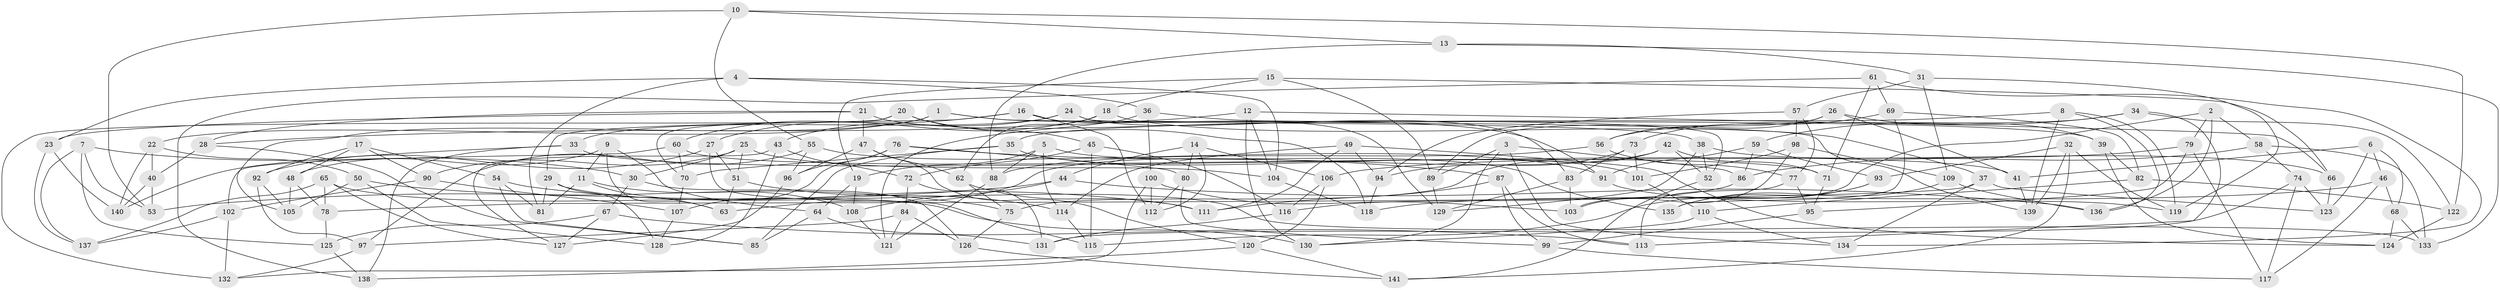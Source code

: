 // coarse degree distribution, {5: 0.061224489795918366, 4: 0.7857142857142857, 3: 0.04081632653061224, 6: 0.02040816326530612, 8: 0.04081632653061224, 9: 0.030612244897959183, 14: 0.01020408163265306, 11: 0.01020408163265306}
// Generated by graph-tools (version 1.1) at 2025/02/03/04/25 22:02:30]
// undirected, 141 vertices, 282 edges
graph export_dot {
graph [start="1"]
  node [color=gray90,style=filled];
  1;
  2;
  3;
  4;
  5;
  6;
  7;
  8;
  9;
  10;
  11;
  12;
  13;
  14;
  15;
  16;
  17;
  18;
  19;
  20;
  21;
  22;
  23;
  24;
  25;
  26;
  27;
  28;
  29;
  30;
  31;
  32;
  33;
  34;
  35;
  36;
  37;
  38;
  39;
  40;
  41;
  42;
  43;
  44;
  45;
  46;
  47;
  48;
  49;
  50;
  51;
  52;
  53;
  54;
  55;
  56;
  57;
  58;
  59;
  60;
  61;
  62;
  63;
  64;
  65;
  66;
  67;
  68;
  69;
  70;
  71;
  72;
  73;
  74;
  75;
  76;
  77;
  78;
  79;
  80;
  81;
  82;
  83;
  84;
  85;
  86;
  87;
  88;
  89;
  90;
  91;
  92;
  93;
  94;
  95;
  96;
  97;
  98;
  99;
  100;
  101;
  102;
  103;
  104;
  105;
  106;
  107;
  108;
  109;
  110;
  111;
  112;
  113;
  114;
  115;
  116;
  117;
  118;
  119;
  120;
  121;
  122;
  123;
  124;
  125;
  126;
  127;
  128;
  129;
  130;
  131;
  132;
  133;
  134;
  135;
  136;
  137;
  138;
  139;
  140;
  141;
  1 -- 22;
  1 -- 105;
  1 -- 38;
  1 -- 139;
  2 -- 58;
  2 -- 103;
  2 -- 136;
  2 -- 79;
  3 -- 130;
  3 -- 134;
  3 -- 89;
  3 -- 86;
  4 -- 104;
  4 -- 81;
  4 -- 36;
  4 -- 23;
  5 -- 88;
  5 -- 19;
  5 -- 135;
  5 -- 114;
  6 -- 46;
  6 -- 68;
  6 -- 123;
  6 -- 41;
  7 -- 30;
  7 -- 125;
  7 -- 137;
  7 -- 53;
  8 -- 119;
  8 -- 136;
  8 -- 139;
  8 -- 35;
  9 -- 48;
  9 -- 64;
  9 -- 63;
  9 -- 11;
  10 -- 53;
  10 -- 13;
  10 -- 122;
  10 -- 55;
  11 -- 63;
  11 -- 81;
  11 -- 108;
  12 -- 66;
  12 -- 104;
  12 -- 130;
  12 -- 28;
  13 -- 133;
  13 -- 31;
  13 -- 88;
  14 -- 44;
  14 -- 80;
  14 -- 106;
  14 -- 112;
  15 -- 19;
  15 -- 89;
  15 -- 18;
  15 -- 66;
  16 -- 29;
  16 -- 112;
  16 -- 60;
  16 -- 129;
  17 -- 92;
  17 -- 48;
  17 -- 90;
  17 -- 54;
  18 -- 62;
  18 -- 37;
  18 -- 27;
  19 -- 64;
  19 -- 108;
  20 -- 132;
  20 -- 45;
  20 -- 118;
  20 -- 70;
  21 -- 23;
  21 -- 91;
  21 -- 28;
  21 -- 47;
  22 -- 140;
  22 -- 50;
  22 -- 40;
  23 -- 140;
  23 -- 137;
  24 -- 33;
  24 -- 83;
  24 -- 43;
  24 -- 52;
  25 -- 51;
  25 -- 104;
  25 -- 90;
  25 -- 30;
  26 -- 56;
  26 -- 41;
  26 -- 39;
  26 -- 89;
  27 -- 92;
  27 -- 115;
  27 -- 51;
  28 -- 40;
  28 -- 85;
  29 -- 133;
  29 -- 128;
  29 -- 81;
  30 -- 67;
  30 -- 126;
  31 -- 57;
  31 -- 109;
  31 -- 119;
  32 -- 119;
  32 -- 141;
  32 -- 139;
  32 -- 93;
  33 -- 138;
  33 -- 41;
  33 -- 140;
  34 -- 113;
  34 -- 56;
  34 -- 122;
  34 -- 59;
  35 -- 85;
  35 -- 101;
  35 -- 70;
  36 -- 39;
  36 -- 100;
  36 -- 121;
  37 -- 78;
  37 -- 123;
  37 -- 134;
  38 -- 129;
  38 -- 52;
  38 -- 66;
  39 -- 124;
  39 -- 82;
  40 -- 53;
  40 -- 140;
  41 -- 139;
  42 -- 71;
  42 -- 75;
  42 -- 52;
  42 -- 63;
  43 -- 128;
  43 -- 72;
  43 -- 127;
  44 -- 108;
  44 -- 136;
  44 -- 53;
  45 -- 72;
  45 -- 116;
  45 -- 115;
  46 -- 117;
  46 -- 118;
  46 -- 68;
  47 -- 62;
  47 -- 96;
  47 -- 120;
  48 -- 105;
  48 -- 78;
  49 -- 124;
  49 -- 94;
  49 -- 111;
  49 -- 114;
  50 -- 105;
  50 -- 128;
  50 -- 75;
  51 -- 114;
  51 -- 63;
  52 -- 141;
  54 -- 111;
  54 -- 85;
  54 -- 81;
  55 -- 96;
  55 -- 97;
  55 -- 91;
  56 -- 88;
  56 -- 77;
  57 -- 77;
  57 -- 98;
  57 -- 94;
  58 -- 133;
  58 -- 74;
  58 -- 86;
  59 -- 91;
  59 -- 93;
  59 -- 86;
  60 -- 102;
  60 -- 70;
  60 -- 71;
  61 -- 138;
  61 -- 71;
  61 -- 134;
  61 -- 69;
  62 -- 75;
  62 -- 111;
  64 -- 85;
  64 -- 131;
  65 -- 137;
  65 -- 130;
  65 -- 78;
  65 -- 127;
  66 -- 123;
  67 -- 127;
  67 -- 125;
  67 -- 113;
  68 -- 124;
  68 -- 133;
  69 -- 82;
  69 -- 73;
  69 -- 135;
  70 -- 107;
  71 -- 95;
  72 -- 84;
  72 -- 131;
  73 -- 101;
  73 -- 83;
  73 -- 94;
  74 -- 123;
  74 -- 117;
  74 -- 131;
  75 -- 126;
  76 -- 107;
  76 -- 87;
  76 -- 80;
  76 -- 96;
  77 -- 95;
  77 -- 113;
  78 -- 125;
  79 -- 117;
  79 -- 106;
  79 -- 95;
  80 -- 99;
  80 -- 112;
  82 -- 122;
  82 -- 110;
  83 -- 103;
  83 -- 129;
  84 -- 121;
  84 -- 97;
  84 -- 126;
  86 -- 116;
  87 -- 113;
  87 -- 111;
  87 -- 99;
  88 -- 121;
  89 -- 129;
  90 -- 102;
  90 -- 107;
  91 -- 119;
  92 -- 105;
  92 -- 97;
  93 -- 115;
  93 -- 135;
  94 -- 118;
  95 -- 99;
  96 -- 127;
  97 -- 132;
  98 -- 103;
  98 -- 101;
  98 -- 109;
  99 -- 117;
  100 -- 103;
  100 -- 112;
  100 -- 132;
  101 -- 110;
  102 -- 137;
  102 -- 132;
  104 -- 118;
  106 -- 120;
  106 -- 116;
  107 -- 128;
  108 -- 121;
  109 -- 136;
  109 -- 135;
  110 -- 134;
  110 -- 130;
  114 -- 115;
  116 -- 131;
  120 -- 141;
  120 -- 138;
  122 -- 124;
  125 -- 138;
  126 -- 141;
}
